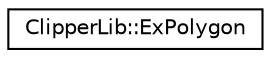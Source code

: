 digraph "Graphical Class Hierarchy"
{
  edge [fontname="Helvetica",fontsize="10",labelfontname="Helvetica",labelfontsize="10"];
  node [fontname="Helvetica",fontsize="10",shape=record];
  rankdir="LR";
  Node1 [label="ClipperLib::ExPolygon",height=0.2,width=0.4,color="black", fillcolor="white", style="filled",URL="$struct_clipper_lib_1_1_ex_polygon.html"];
}

